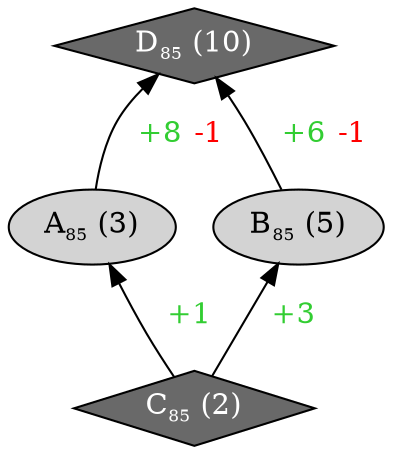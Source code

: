 digraph "CI1.C7_I10__func009__evt_evtcb__CI1"{
rankdir="BT"
1 [label=<A<sub><font point-size="10">85</font></sub> (3)>, style="filled", fillcolor="lightgray"]
2 [label=<B<sub><font point-size="10">85</font></sub> (5)>, style="filled", fillcolor="lightgray"]
3 [label=<C<sub><font point-size="10">85</font></sub> (2)>, style="filled", shape="diamond", fillcolor="dimgray", fontcolor="white"]
4 [label=<D<sub><font point-size="10">85</font></sub> (10)>, style="filled", shape="diamond", fillcolor="dimgray", fontcolor="white"]
1 -> 4 [label=<  <font color="limegreen">+8</font> <font color="red">-1</font>  >]
2 -> 4 [label=<  <font color="limegreen">+6</font> <font color="red">-1</font>  >]
3 -> 1 [label=<  <font color="limegreen">+1</font>  >]
3 -> 2 [label=<  <font color="limegreen">+3</font>  >]
}
